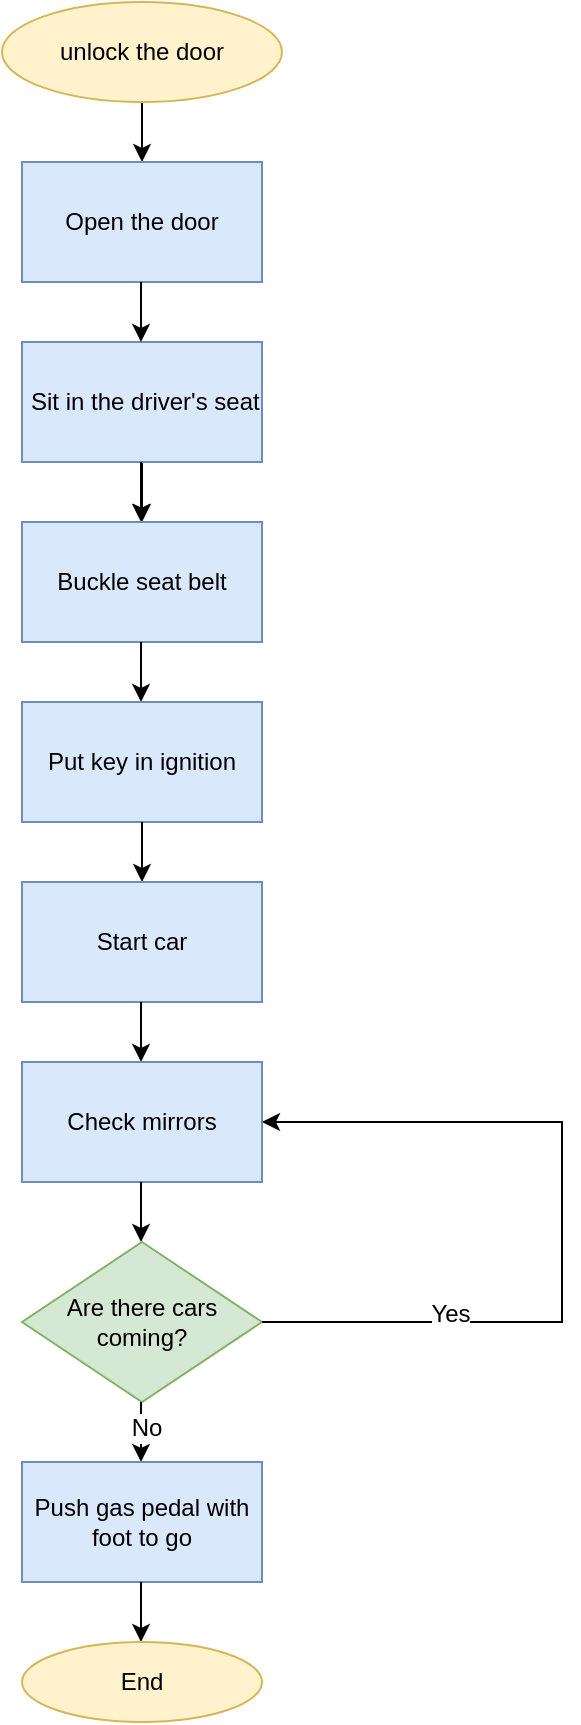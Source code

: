 <mxfile version="16.4.5" type="device" pages="4"><diagram id="gGIH8VoU2wNHsYToh3sH" name="Page-1"><mxGraphModel dx="946" dy="614" grid="1" gridSize="10" guides="1" tooltips="1" connect="1" arrows="1" fold="1" page="1" pageScale="1" pageWidth="850" pageHeight="1100" math="0" shadow="0"><root><mxCell id="0"/><mxCell id="1" parent="0"/><mxCell id="LSalczkfH_VBaFPQEw0c-3" style="edgeStyle=orthogonalEdgeStyle;rounded=0;orthogonalLoop=1;jettySize=auto;html=1;exitX=0.5;exitY=1;exitDx=0;exitDy=0;" edge="1" parent="1" source="LSalczkfH_VBaFPQEw0c-1" target="LSalczkfH_VBaFPQEw0c-4"><mxGeometry relative="1" as="geometry"><mxPoint x="340" y="160" as="targetPoint"/></mxGeometry></mxCell><mxCell id="LSalczkfH_VBaFPQEw0c-1" value="unlock the door" style="ellipse;whiteSpace=wrap;html=1;fillColor=#fff2cc;strokeColor=#d6b656;" vertex="1" parent="1"><mxGeometry x="270" y="70" width="140" height="50" as="geometry"/></mxCell><mxCell id="LSalczkfH_VBaFPQEw0c-4" value="Open the door" style="rounded=0;whiteSpace=wrap;html=1;fillColor=#dae8fc;strokeColor=#6c8ebf;" vertex="1" parent="1"><mxGeometry x="280" y="150" width="120" height="60" as="geometry"/></mxCell><mxCell id="LSalczkfH_VBaFPQEw0c-13" value="" style="edgeStyle=orthogonalEdgeStyle;rounded=0;orthogonalLoop=1;jettySize=auto;html=1;fontSize=12;" edge="1" parent="1" source="LSalczkfH_VBaFPQEw0c-7" target="LSalczkfH_VBaFPQEw0c-12"><mxGeometry relative="1" as="geometry"/></mxCell><mxCell id="LSalczkfH_VBaFPQEw0c-7" value="&lt;span&gt;&amp;nbsp;Sit in the driver's seat&lt;/span&gt;" style="rounded=0;whiteSpace=wrap;html=1;fillColor=#dae8fc;strokeColor=#6c8ebf;" vertex="1" parent="1"><mxGeometry x="280" y="240" width="120" height="60" as="geometry"/></mxCell><mxCell id="LSalczkfH_VBaFPQEw0c-10" style="edgeStyle=orthogonalEdgeStyle;rounded=0;orthogonalLoop=1;jettySize=auto;html=1;exitX=0.5;exitY=1;exitDx=0;exitDy=0;" edge="1" parent="1"><mxGeometry relative="1" as="geometry"><mxPoint x="339.5" y="240" as="targetPoint"/><mxPoint x="339.5" y="210" as="sourcePoint"/><Array as="points"><mxPoint x="339.5" y="240"/><mxPoint x="339.5" y="240"/></Array></mxGeometry></mxCell><mxCell id="LSalczkfH_VBaFPQEw0c-11" style="edgeStyle=orthogonalEdgeStyle;rounded=0;orthogonalLoop=1;jettySize=auto;html=1;exitX=0.5;exitY=1;exitDx=0;exitDy=0;" edge="1" parent="1"><mxGeometry relative="1" as="geometry"><mxPoint x="339.5" y="330" as="targetPoint"/><mxPoint x="339.5" y="300" as="sourcePoint"/><Array as="points"><mxPoint x="340" y="330"/><mxPoint x="340" y="330"/></Array></mxGeometry></mxCell><mxCell id="LSalczkfH_VBaFPQEw0c-12" value="Buckle seat belt" style="rounded=0;whiteSpace=wrap;html=1;fontSize=12;fillColor=#dae8fc;strokeColor=#6c8ebf;" vertex="1" parent="1"><mxGeometry x="280" y="330" width="120" height="60" as="geometry"/></mxCell><mxCell id="LSalczkfH_VBaFPQEw0c-14" style="edgeStyle=orthogonalEdgeStyle;rounded=0;orthogonalLoop=1;jettySize=auto;html=1;exitX=0.5;exitY=1;exitDx=0;exitDy=0;" edge="1" parent="1"><mxGeometry relative="1" as="geometry"><mxPoint x="339.5" y="420" as="targetPoint"/><mxPoint x="339.5" y="390" as="sourcePoint"/><Array as="points"><mxPoint x="340" y="400"/><mxPoint x="340" y="400"/></Array></mxGeometry></mxCell><mxCell id="LSalczkfH_VBaFPQEw0c-15" value="Put key in ignition" style="rounded=0;whiteSpace=wrap;html=1;fontSize=12;fillColor=#dae8fc;strokeColor=#6c8ebf;" vertex="1" parent="1"><mxGeometry x="280" y="420" width="120" height="60" as="geometry"/></mxCell><mxCell id="LSalczkfH_VBaFPQEw0c-16" style="edgeStyle=orthogonalEdgeStyle;rounded=0;orthogonalLoop=1;jettySize=auto;html=1;exitX=0.5;exitY=1;exitDx=0;exitDy=0;" edge="1" parent="1"><mxGeometry relative="1" as="geometry"><mxPoint x="340" y="510" as="targetPoint"/><mxPoint x="340" y="480" as="sourcePoint"/><Array as="points"><mxPoint x="340.5" y="490"/><mxPoint x="340.5" y="490"/></Array></mxGeometry></mxCell><mxCell id="LSalczkfH_VBaFPQEw0c-17" value="Start car" style="rounded=0;whiteSpace=wrap;html=1;fontSize=12;fillColor=#dae8fc;strokeColor=#6c8ebf;" vertex="1" parent="1"><mxGeometry x="280" y="510" width="120" height="60" as="geometry"/></mxCell><mxCell id="LSalczkfH_VBaFPQEw0c-18" style="edgeStyle=orthogonalEdgeStyle;rounded=0;orthogonalLoop=1;jettySize=auto;html=1;exitX=0.5;exitY=1;exitDx=0;exitDy=0;" edge="1" parent="1"><mxGeometry relative="1" as="geometry"><mxPoint x="339.5" y="600" as="targetPoint"/><mxPoint x="339.5" y="570" as="sourcePoint"/><Array as="points"><mxPoint x="340" y="580"/><mxPoint x="340" y="580"/></Array></mxGeometry></mxCell><mxCell id="LSalczkfH_VBaFPQEw0c-19" value="Check mirrors" style="rounded=0;whiteSpace=wrap;html=1;fontSize=12;fillColor=#dae8fc;strokeColor=#6c8ebf;" vertex="1" parent="1"><mxGeometry x="280" y="600" width="120" height="60" as="geometry"/></mxCell><mxCell id="LSalczkfH_VBaFPQEw0c-20" style="edgeStyle=orthogonalEdgeStyle;rounded=0;orthogonalLoop=1;jettySize=auto;html=1;exitX=0.5;exitY=1;exitDx=0;exitDy=0;" edge="1" parent="1"><mxGeometry relative="1" as="geometry"><mxPoint x="339.5" y="690" as="targetPoint"/><mxPoint x="339.5" y="660" as="sourcePoint"/><Array as="points"><mxPoint x="340" y="670"/><mxPoint x="340" y="670"/></Array></mxGeometry></mxCell><mxCell id="LSalczkfH_VBaFPQEw0c-21" value="Are there cars coming?" style="rhombus;whiteSpace=wrap;html=1;fontSize=12;fillColor=#d5e8d4;strokeColor=#82b366;" vertex="1" parent="1"><mxGeometry x="280" y="690" width="120" height="80" as="geometry"/></mxCell><mxCell id="LSalczkfH_VBaFPQEw0c-23" style="edgeStyle=orthogonalEdgeStyle;rounded=0;orthogonalLoop=1;jettySize=auto;html=1;exitX=0.5;exitY=1;exitDx=0;exitDy=0;" edge="1" parent="1"><mxGeometry relative="1" as="geometry"><mxPoint x="339.5" y="800" as="targetPoint"/><mxPoint x="339.5" y="770" as="sourcePoint"/><Array as="points"><mxPoint x="340" y="780"/><mxPoint x="340" y="780"/></Array></mxGeometry></mxCell><mxCell id="LNpZm2THpVGc98LiwvMQ-2" value="No" style="edgeLabel;html=1;align=center;verticalAlign=middle;resizable=0;points=[];fontSize=12;" vertex="1" connectable="0" parent="LSalczkfH_VBaFPQEw0c-23"><mxGeometry x="-0.133" y="2" relative="1" as="geometry"><mxPoint as="offset"/></mxGeometry></mxCell><mxCell id="LSalczkfH_VBaFPQEw0c-29" value="Push gas pedal with foot to go" style="rounded=0;whiteSpace=wrap;html=1;fontSize=12;fillColor=#dae8fc;strokeColor=#6c8ebf;" vertex="1" parent="1"><mxGeometry x="280" y="800" width="120" height="60" as="geometry"/></mxCell><mxCell id="LSalczkfH_VBaFPQEw0c-31" style="edgeStyle=orthogonalEdgeStyle;rounded=0;orthogonalLoop=1;jettySize=auto;html=1;exitX=0.5;exitY=1;exitDx=0;exitDy=0;" edge="1" parent="1"><mxGeometry relative="1" as="geometry"><mxPoint x="339.5" y="890" as="targetPoint"/><mxPoint x="339.5" y="860" as="sourcePoint"/><Array as="points"><mxPoint x="340" y="870"/><mxPoint x="340" y="870"/></Array></mxGeometry></mxCell><mxCell id="LSalczkfH_VBaFPQEw0c-32" value="End" style="ellipse;whiteSpace=wrap;html=1;fontSize=12;fillColor=#fff2cc;strokeColor=#d6b656;" vertex="1" parent="1"><mxGeometry x="280" y="890" width="120" height="40" as="geometry"/></mxCell><mxCell id="LSalczkfH_VBaFPQEw0c-35" value="" style="edgeStyle=segmentEdgeStyle;endArrow=classic;html=1;rounded=0;fontSize=12;" edge="1" parent="1"><mxGeometry width="50" height="50" relative="1" as="geometry"><mxPoint x="400" y="730" as="sourcePoint"/><mxPoint x="400" y="630" as="targetPoint"/><Array as="points"><mxPoint x="550" y="730"/><mxPoint x="550" y="630"/><mxPoint x="400" y="630"/></Array></mxGeometry></mxCell><mxCell id="LNpZm2THpVGc98LiwvMQ-1" value="Yes" style="edgeLabel;html=1;align=center;verticalAlign=middle;resizable=0;points=[];fontSize=12;" vertex="1" connectable="0" parent="LSalczkfH_VBaFPQEw0c-35"><mxGeometry x="-0.53" y="4" relative="1" as="geometry"><mxPoint as="offset"/></mxGeometry></mxCell></root></mxGraphModel></diagram><diagram id="1DgRhqgaHyyEiAxiyFVk" name="Page-2"><mxGraphModel dx="946" dy="614" grid="1" gridSize="10" guides="1" tooltips="1" connect="1" arrows="1" fold="1" page="1" pageScale="1" pageWidth="850" pageHeight="1100" math="0" shadow="0"><root><mxCell id="6-B5ER6RUfg6ozcu41ar-0"/><mxCell id="6-B5ER6RUfg6ozcu41ar-1" parent="6-B5ER6RUfg6ozcu41ar-0"/><mxCell id="6-B5ER6RUfg6ozcu41ar-2" value="&lt;font style=&quot;font-size: 12px&quot;&gt;start&lt;/font&gt;" style="ellipse;whiteSpace=wrap;html=1;fontSize=12;fillColor=#fff2cc;strokeColor=#d6b656;" vertex="1" parent="6-B5ER6RUfg6ozcu41ar-1"><mxGeometry x="280" y="50" width="160" height="50" as="geometry"/></mxCell><mxCell id="6-B5ER6RUfg6ozcu41ar-3" value="" style="endArrow=classic;html=1;rounded=0;fontSize=14;" edge="1" parent="6-B5ER6RUfg6ozcu41ar-1"><mxGeometry width="50" height="50" relative="1" as="geometry"><mxPoint x="360" y="100" as="sourcePoint"/><mxPoint x="360" y="140" as="targetPoint"/></mxGeometry></mxCell><mxCell id="6-B5ER6RUfg6ozcu41ar-5" value="&lt;font style=&quot;font-size: 12px&quot;&gt;&lt;font&gt;input&lt;/font&gt; a random number x&lt;/font&gt;" style="shape=parallelogram;perimeter=parallelogramPerimeter;whiteSpace=wrap;html=1;fixedSize=1;fontSize=14;fillColor=#f8cecc;strokeColor=#b85450;" vertex="1" parent="6-B5ER6RUfg6ozcu41ar-1"><mxGeometry x="280" y="140" width="160" height="60" as="geometry"/></mxCell><mxCell id="6-B5ER6RUfg6ozcu41ar-6" value="" style="endArrow=classic;html=1;rounded=0;fontSize=14;" edge="1" parent="6-B5ER6RUfg6ozcu41ar-1"><mxGeometry width="50" height="50" relative="1" as="geometry"><mxPoint x="359.5" y="200" as="sourcePoint"/><mxPoint x="359.5" y="240" as="targetPoint"/></mxGeometry></mxCell><mxCell id="6-B5ER6RUfg6ozcu41ar-7" value="check if x is an integer" style="rhombus;whiteSpace=wrap;html=1;fontSize=12;fillColor=#d5e8d4;strokeColor=#82b366;" vertex="1" parent="6-B5ER6RUfg6ozcu41ar-1"><mxGeometry x="250" y="240" width="220" height="80" as="geometry"/></mxCell><mxCell id="6-B5ER6RUfg6ozcu41ar-9" value="" style="endArrow=classic;html=1;rounded=0;fontSize=14;" edge="1" parent="6-B5ER6RUfg6ozcu41ar-1"><mxGeometry width="50" height="50" relative="1" as="geometry"><mxPoint x="359.5" y="320" as="sourcePoint"/><mxPoint x="359.5" y="360" as="targetPoint"/></mxGeometry></mxCell><mxCell id="ReQUaFh0SVFE4dPBmEud-10" value="Yes" style="edgeLabel;html=1;align=center;verticalAlign=middle;resizable=0;points=[];fontSize=12;" vertex="1" connectable="0" parent="6-B5ER6RUfg6ozcu41ar-9"><mxGeometry x="-0.15" relative="1" as="geometry"><mxPoint as="offset"/></mxGeometry></mxCell><mxCell id="ReQUaFh0SVFE4dPBmEud-1" value="" style="edgeStyle=segmentEdgeStyle;endArrow=classic;html=1;rounded=0;fontSize=12;entryX=0.5;entryY=0;entryDx=0;entryDy=0;" edge="1" parent="6-B5ER6RUfg6ozcu41ar-1"><mxGeometry width="50" height="50" relative="1" as="geometry"><mxPoint x="470" y="280" as="sourcePoint"/><mxPoint x="620" y="370" as="targetPoint"/><Array as="points"><mxPoint x="620" y="280"/></Array></mxGeometry></mxCell><mxCell id="ReQUaFh0SVFE4dPBmEud-2" value="No" style="edgeLabel;html=1;align=center;verticalAlign=middle;resizable=0;points=[];fontSize=12;" vertex="1" connectable="0" parent="ReQUaFh0SVFE4dPBmEud-1"><mxGeometry x="0.015" relative="1" as="geometry"><mxPoint as="offset"/></mxGeometry></mxCell><mxCell id="ReQUaFh0SVFE4dPBmEud-6" value="check if x%2==0" style="rhombus;whiteSpace=wrap;html=1;fontSize=12;fillColor=#d5e8d4;strokeColor=#82b366;" vertex="1" parent="6-B5ER6RUfg6ozcu41ar-1"><mxGeometry x="250" y="360" width="220" height="80" as="geometry"/></mxCell><mxCell id="ReQUaFh0SVFE4dPBmEud-8" value="" style="endArrow=classic;html=1;rounded=0;fontSize=14;" edge="1" parent="6-B5ER6RUfg6ozcu41ar-1"><mxGeometry width="50" height="50" relative="1" as="geometry"><mxPoint x="359.5" y="440" as="sourcePoint"/><mxPoint x="359.5" y="480" as="targetPoint"/></mxGeometry></mxCell><mxCell id="ReQUaFh0SVFE4dPBmEud-9" value="Yes" style="edgeLabel;html=1;align=center;verticalAlign=middle;resizable=0;points=[];fontSize=12;" vertex="1" connectable="0" parent="ReQUaFh0SVFE4dPBmEud-8"><mxGeometry x="-0.25" y="1" relative="1" as="geometry"><mxPoint as="offset"/></mxGeometry></mxCell><mxCell id="ReQUaFh0SVFE4dPBmEud-11" value="end" style="ellipse;whiteSpace=wrap;html=1;fontSize=12;fillColor=#fff2cc;strokeColor=#d6b656;" vertex="1" parent="6-B5ER6RUfg6ozcu41ar-1"><mxGeometry x="510" y="480" width="160" height="60" as="geometry"/></mxCell><mxCell id="ReQUaFh0SVFE4dPBmEud-13" value="" style="endArrow=classic;html=1;rounded=0;fontSize=12;entryX=0;entryY=0.6;entryDx=0;entryDy=0;entryPerimeter=0;" edge="1" parent="6-B5ER6RUfg6ozcu41ar-1"><mxGeometry width="50" height="50" relative="1" as="geometry"><mxPoint x="470" y="400" as="sourcePoint"/><mxPoint x="550" y="400" as="targetPoint"/></mxGeometry></mxCell><mxCell id="ReQUaFh0SVFE4dPBmEud-14" value="No" style="edgeLabel;html=1;align=center;verticalAlign=middle;resizable=0;points=[];fontSize=12;" vertex="1" connectable="0" parent="ReQUaFh0SVFE4dPBmEud-13"><mxGeometry x="-0.1" y="-1" relative="1" as="geometry"><mxPoint as="offset"/></mxGeometry></mxCell><mxCell id="4rZrJLrqCl4GoSLKA9Wk-0" value="print &quot;Yes&quot;" style="shape=parallelogram;perimeter=parallelogramPerimeter;whiteSpace=wrap;html=1;fixedSize=1;fontSize=12;fillColor=#f8cecc;strokeColor=#b85450;" vertex="1" parent="6-B5ER6RUfg6ozcu41ar-1"><mxGeometry x="270" y="480" width="170" height="60" as="geometry"/></mxCell><mxCell id="4rZrJLrqCl4GoSLKA9Wk-5" value="" style="edgeStyle=orthogonalEdgeStyle;rounded=0;orthogonalLoop=1;jettySize=auto;html=1;fontSize=12;" edge="1" parent="6-B5ER6RUfg6ozcu41ar-1" source="4rZrJLrqCl4GoSLKA9Wk-1" target="ReQUaFh0SVFE4dPBmEud-11"><mxGeometry relative="1" as="geometry"/></mxCell><mxCell id="4rZrJLrqCl4GoSLKA9Wk-1" value="print &quot;No&quot;" style="shape=parallelogram;perimeter=parallelogramPerimeter;whiteSpace=wrap;html=1;fixedSize=1;fontSize=12;fillColor=#f8cecc;strokeColor=#b85450;" vertex="1" parent="6-B5ER6RUfg6ozcu41ar-1"><mxGeometry x="540" y="370" width="150" height="60" as="geometry"/></mxCell><mxCell id="4rZrJLrqCl4GoSLKA9Wk-3" value="" style="endArrow=classic;html=1;rounded=0;fontSize=12;entryX=0;entryY=0.6;entryDx=0;entryDy=0;entryPerimeter=0;" edge="1" parent="6-B5ER6RUfg6ozcu41ar-1"><mxGeometry width="50" height="50" relative="1" as="geometry"><mxPoint x="430" y="509.5" as="sourcePoint"/><mxPoint x="510" y="509.5" as="targetPoint"/></mxGeometry></mxCell></root></mxGraphModel></diagram><diagram id="L5sW2WBTDWBY3wIEFIxS" name="Page-3"><mxGraphModel dx="946" dy="614" grid="1" gridSize="10" guides="1" tooltips="1" connect="1" arrows="1" fold="1" page="1" pageScale="1" pageWidth="850" pageHeight="1100" math="0" shadow="0"><root><mxCell id="Ax8HgOord4B_6dpmwo2A-0"/><mxCell id="Ax8HgOord4B_6dpmwo2A-1" parent="Ax8HgOord4B_6dpmwo2A-0"/><mxCell id="Ax8HgOord4B_6dpmwo2A-2" value="start" style="ellipse;whiteSpace=wrap;html=1;fontSize=12;fillColor=#fff2cc;strokeColor=#d6b656;" vertex="1" parent="Ax8HgOord4B_6dpmwo2A-1"><mxGeometry x="330" y="60" width="140" height="50" as="geometry"/></mxCell><mxCell id="edl3BKS37Y6Ac7hDr9g3-2" value="" style="endArrow=classic;html=1;rounded=0;fontSize=12;" edge="1" parent="Ax8HgOord4B_6dpmwo2A-1"><mxGeometry width="50" height="50" relative="1" as="geometry"><mxPoint x="399.5" y="110" as="sourcePoint"/><mxPoint x="399.5" y="150" as="targetPoint"/></mxGeometry></mxCell><mxCell id="edl3BKS37Y6Ac7hDr9g3-3" value="get two cards with a sum n" style="shape=parallelogram;perimeter=parallelogramPerimeter;whiteSpace=wrap;html=1;fixedSize=1;fontSize=12;fillColor=#f8cecc;strokeColor=#b85450;" vertex="1" parent="Ax8HgOord4B_6dpmwo2A-1"><mxGeometry x="310" y="150" width="180" height="60" as="geometry"/></mxCell><mxCell id="edl3BKS37Y6Ac7hDr9g3-5" value="" style="endArrow=classic;html=1;rounded=0;fontSize=12;" edge="1" parent="Ax8HgOord4B_6dpmwo2A-1"><mxGeometry width="50" height="50" relative="1" as="geometry"><mxPoint x="399.5" y="210" as="sourcePoint"/><mxPoint x="399.5" y="250" as="targetPoint"/></mxGeometry></mxCell><mxCell id="edl3BKS37Y6Ac7hDr9g3-6" value="check if n&amp;gt;13" style="rhombus;whiteSpace=wrap;html=1;fontSize=12;fillColor=#d5e8d4;strokeColor=#82b366;" vertex="1" parent="Ax8HgOord4B_6dpmwo2A-1"><mxGeometry x="312.5" y="250" width="177.5" height="80" as="geometry"/></mxCell><mxCell id="EAa6jIf8mdJTcbPP_sto-0" value="" style="edgeStyle=segmentEdgeStyle;endArrow=classic;html=1;rounded=0;fontSize=12;exitX=0;exitY=0.5;exitDx=0;exitDy=0;" edge="1" parent="Ax8HgOord4B_6dpmwo2A-1" source="edl3BKS37Y6Ac7hDr9g3-6"><mxGeometry width="50" height="50" relative="1" as="geometry"><mxPoint x="130" y="300" as="sourcePoint"/><mxPoint x="240" y="370" as="targetPoint"/><Array as="points"><mxPoint x="240" y="290"/></Array></mxGeometry></mxCell><mxCell id="EAa6jIf8mdJTcbPP_sto-1" value="Yes" style="edgeLabel;html=1;align=center;verticalAlign=middle;resizable=0;points=[];fontSize=12;" vertex="1" connectable="0" parent="EAa6jIf8mdJTcbPP_sto-0"><mxGeometry x="0.015" relative="1" as="geometry"><mxPoint as="offset"/></mxGeometry></mxCell><mxCell id="EAa6jIf8mdJTcbPP_sto-2" value="end" style="ellipse;whiteSpace=wrap;html=1;fontSize=12;fillColor=#fff2cc;strokeColor=#d6b656;" vertex="1" parent="Ax8HgOord4B_6dpmwo2A-1"><mxGeometry x="180" y="460" width="120" height="50" as="geometry"/></mxCell><mxCell id="o7MWO4-uX9wK9kUi8w1v-0" value="" style="edgeStyle=segmentEdgeStyle;endArrow=classic;html=1;rounded=0;fontSize=12;" edge="1" parent="Ax8HgOord4B_6dpmwo2A-1"><mxGeometry width="50" height="50" relative="1" as="geometry"><mxPoint x="490" y="290" as="sourcePoint"/><mxPoint x="563" y="370" as="targetPoint"/><Array as="points"><mxPoint x="563" y="290"/><mxPoint x="563" y="370"/></Array></mxGeometry></mxCell><mxCell id="o7MWO4-uX9wK9kUi8w1v-1" value="No" style="edgeLabel;html=1;align=center;verticalAlign=middle;resizable=0;points=[];fontSize=12;" vertex="1" connectable="0" parent="o7MWO4-uX9wK9kUi8w1v-0"><mxGeometry x="0.015" relative="1" as="geometry"><mxPoint as="offset"/></mxGeometry></mxCell><mxCell id="o7MWO4-uX9wK9kUi8w1v-2" value="get a new card x and add to n" style="rounded=0;whiteSpace=wrap;html=1;fontSize=12;fillColor=#dae8fc;strokeColor=#6c8ebf;" vertex="1" parent="Ax8HgOord4B_6dpmwo2A-1"><mxGeometry x="500" y="370" width="120" height="60" as="geometry"/></mxCell><mxCell id="o7MWO4-uX9wK9kUi8w1v-3" value="" style="endArrow=classic;html=1;rounded=0;fontSize=12;" edge="1" parent="Ax8HgOord4B_6dpmwo2A-1"><mxGeometry width="50" height="50" relative="1" as="geometry"><mxPoint x="559.5" y="430" as="sourcePoint"/><mxPoint x="559.5" y="480" as="targetPoint"/></mxGeometry></mxCell><mxCell id="o7MWO4-uX9wK9kUi8w1v-4" value="check if n&amp;gt;21" style="rhombus;whiteSpace=wrap;html=1;fontSize=12;fillColor=#d5e8d4;strokeColor=#82b366;" vertex="1" parent="Ax8HgOord4B_6dpmwo2A-1"><mxGeometry x="470" y="480" width="180" height="80" as="geometry"/></mxCell><mxCell id="o7MWO4-uX9wK9kUi8w1v-5" value="" style="edgeStyle=segmentEdgeStyle;endArrow=classic;html=1;rounded=0;fontSize=12;exitX=0;exitY=0.5;exitDx=0;exitDy=0;" edge="1" parent="Ax8HgOord4B_6dpmwo2A-1"><mxGeometry width="50" height="50" relative="1" as="geometry"><mxPoint x="470" y="520" as="sourcePoint"/><mxPoint x="397.5" y="600" as="targetPoint"/><Array as="points"><mxPoint x="397.5" y="520"/></Array></mxGeometry></mxCell><mxCell id="o7MWO4-uX9wK9kUi8w1v-6" value="Yes" style="edgeLabel;html=1;align=center;verticalAlign=middle;resizable=0;points=[];fontSize=12;" vertex="1" connectable="0" parent="o7MWO4-uX9wK9kUi8w1v-5"><mxGeometry x="0.015" relative="1" as="geometry"><mxPoint as="offset"/></mxGeometry></mxCell><mxCell id="o7MWO4-uX9wK9kUi8w1v-8" value="" style="endArrow=classic;html=1;rounded=0;fontSize=12;" edge="1" parent="Ax8HgOord4B_6dpmwo2A-1"><mxGeometry width="50" height="50" relative="1" as="geometry"><mxPoint x="559.5" y="560" as="sourcePoint"/><mxPoint x="559.5" y="610" as="targetPoint"/></mxGeometry></mxCell><mxCell id="o7MWO4-uX9wK9kUi8w1v-9" value="No" style="edgeLabel;html=1;align=center;verticalAlign=middle;resizable=0;points=[];fontSize=12;" vertex="1" connectable="0" parent="o7MWO4-uX9wK9kUi8w1v-8"><mxGeometry x="-0.32" relative="1" as="geometry"><mxPoint as="offset"/></mxGeometry></mxCell><mxCell id="o7MWO4-uX9wK9kUi8w1v-11" value="check if n&amp;gt;13" style="rhombus;whiteSpace=wrap;html=1;fontSize=12;fillColor=#d5e8d4;strokeColor=#82b366;" vertex="1" parent="Ax8HgOord4B_6dpmwo2A-1"><mxGeometry x="475" y="610" width="170" height="80" as="geometry"/></mxCell><mxCell id="o7MWO4-uX9wK9kUi8w1v-12" value="" style="endArrow=classic;html=1;rounded=0;fontSize=12;" edge="1" parent="Ax8HgOord4B_6dpmwo2A-1"><mxGeometry width="50" height="50" relative="1" as="geometry"><mxPoint x="559.5" y="690" as="sourcePoint"/><mxPoint x="559.5" y="740" as="targetPoint"/></mxGeometry></mxCell><mxCell id="o7MWO4-uX9wK9kUi8w1v-13" value="Yes" style="edgeLabel;html=1;align=center;verticalAlign=middle;resizable=0;points=[];fontSize=12;" vertex="1" connectable="0" parent="o7MWO4-uX9wK9kUi8w1v-12"><mxGeometry x="-0.32" relative="1" as="geometry"><mxPoint as="offset"/></mxGeometry></mxCell><mxCell id="o7MWO4-uX9wK9kUi8w1v-15" value="" style="endArrow=none;html=1;rounded=0;fontSize=12;" edge="1" parent="Ax8HgOord4B_6dpmwo2A-1"><mxGeometry width="50" height="50" relative="1" as="geometry"><mxPoint x="645" y="650" as="sourcePoint"/><mxPoint x="700" y="650" as="targetPoint"/></mxGeometry></mxCell><mxCell id="o7MWO4-uX9wK9kUi8w1v-20" value="No" style="edgeLabel;html=1;align=center;verticalAlign=middle;resizable=0;points=[];fontSize=12;" vertex="1" connectable="0" parent="o7MWO4-uX9wK9kUi8w1v-15"><mxGeometry x="0.2" y="2" relative="1" as="geometry"><mxPoint as="offset"/></mxGeometry></mxCell><mxCell id="o7MWO4-uX9wK9kUi8w1v-18" value="" style="endArrow=none;html=1;rounded=0;fontSize=12;" edge="1" parent="Ax8HgOord4B_6dpmwo2A-1"><mxGeometry width="50" height="50" relative="1" as="geometry"><mxPoint x="700" y="650" as="sourcePoint"/><mxPoint x="700" y="400" as="targetPoint"/></mxGeometry></mxCell><mxCell id="o7MWO4-uX9wK9kUi8w1v-19" value="" style="endArrow=classic;html=1;rounded=0;fontSize=12;entryX=1;entryY=0.5;entryDx=0;entryDy=0;" edge="1" parent="Ax8HgOord4B_6dpmwo2A-1" target="o7MWO4-uX9wK9kUi8w1v-2"><mxGeometry width="50" height="50" relative="1" as="geometry"><mxPoint x="700" y="399.5" as="sourcePoint"/><mxPoint x="640" y="400" as="targetPoint"/><Array as="points"/></mxGeometry></mxCell><mxCell id="vhBsbuUrNHfQTo87VJrh-1" value="" style="edgeStyle=orthogonalEdgeStyle;rounded=0;orthogonalLoop=1;jettySize=auto;html=1;fontSize=12;" edge="1" parent="Ax8HgOord4B_6dpmwo2A-1" source="vhBsbuUrNHfQTo87VJrh-0" target="EAa6jIf8mdJTcbPP_sto-2"><mxGeometry relative="1" as="geometry"/></mxCell><mxCell id="vhBsbuUrNHfQTo87VJrh-0" value="print &quot;n&quot;" style="shape=parallelogram;perimeter=parallelogramPerimeter;whiteSpace=wrap;html=1;fixedSize=1;fontSize=12;fillColor=#f8cecc;strokeColor=#b85450;" vertex="1" parent="Ax8HgOord4B_6dpmwo2A-1"><mxGeometry x="180" y="370" width="120" height="60" as="geometry"/></mxCell><mxCell id="vhBsbuUrNHfQTo87VJrh-2" value="print &quot;Bust&quot;" style="shape=parallelogram;perimeter=parallelogramPerimeter;whiteSpace=wrap;html=1;fixedSize=1;fontSize=12;fillColor=#f8cecc;strokeColor=#b85450;" vertex="1" parent="Ax8HgOord4B_6dpmwo2A-1"><mxGeometry x="330" y="600" width="130" height="60" as="geometry"/></mxCell><mxCell id="vhBsbuUrNHfQTo87VJrh-4" value="print &quot;n&quot;" style="shape=parallelogram;perimeter=parallelogramPerimeter;whiteSpace=wrap;html=1;fixedSize=1;fontSize=12;fillColor=#f8cecc;strokeColor=#b85450;" vertex="1" parent="Ax8HgOord4B_6dpmwo2A-1"><mxGeometry x="480" y="740" width="140" height="60" as="geometry"/></mxCell><mxCell id="vhBsbuUrNHfQTo87VJrh-5" value="" style="endArrow=classic;html=1;rounded=0;fontSize=12;entryX=0.5;entryY=1;entryDx=0;entryDy=0;" edge="1" parent="Ax8HgOord4B_6dpmwo2A-1" target="EAa6jIf8mdJTcbPP_sto-2"><mxGeometry width="50" height="50" relative="1" as="geometry"><mxPoint x="490" y="770" as="sourcePoint"/><mxPoint x="240" y="770" as="targetPoint"/><Array as="points"><mxPoint x="240" y="770"/></Array></mxGeometry></mxCell><mxCell id="vhBsbuUrNHfQTo87VJrh-6" value="" style="endArrow=none;html=1;rounded=0;fontSize=12;" edge="1" parent="Ax8HgOord4B_6dpmwo2A-1"><mxGeometry width="50" height="50" relative="1" as="geometry"><mxPoint x="240" y="625" as="sourcePoint"/><mxPoint x="340" y="625" as="targetPoint"/><Array as="points"><mxPoint x="290" y="625"/></Array></mxGeometry></mxCell></root></mxGraphModel></diagram><diagram id="6miRQ5uJ-df5ki46lsnu" name="Page-4"><mxGraphModel dx="946" dy="614" grid="1" gridSize="10" guides="1" tooltips="1" connect="1" arrows="1" fold="1" page="1" pageScale="1" pageWidth="850" pageHeight="1100" math="0" shadow="0"><root><mxCell id="Cok1FF2MjWx2Al1v4-Oa-0"/><mxCell id="Cok1FF2MjWx2Al1v4-Oa-1" parent="Cok1FF2MjWx2Al1v4-Oa-0"/><mxCell id="f8BpKhtSOVAYbwLUhKSd-0" value="start" style="ellipse;whiteSpace=wrap;html=1;fontSize=12;fillColor=#fff2cc;strokeColor=#d6b656;" vertex="1" parent="Cok1FF2MjWx2Al1v4-Oa-1"><mxGeometry x="340" y="30" width="140" height="50" as="geometry"/></mxCell><mxCell id="f8BpKhtSOVAYbwLUhKSd-1" value="" style="endArrow=classic;html=1;rounded=0;fontSize=12;" edge="1" parent="Cok1FF2MjWx2Al1v4-Oa-1"><mxGeometry width="50" height="50" relative="1" as="geometry"><mxPoint x="409.5" y="80" as="sourcePoint"/><mxPoint x="410" y="110" as="targetPoint"/></mxGeometry></mxCell><mxCell id="f8BpKhtSOVAYbwLUhKSd-2" value="input two positive&lt;br&gt;integers x, y and &lt;br&gt;set sum=0" style="shape=parallelogram;perimeter=parallelogramPerimeter;whiteSpace=wrap;html=1;fixedSize=1;fontSize=12;fillColor=#f8cecc;strokeColor=#b85450;" vertex="1" parent="Cok1FF2MjWx2Al1v4-Oa-1"><mxGeometry x="330" y="110" width="150" height="60" as="geometry"/></mxCell><mxCell id="f8BpKhtSOVAYbwLUhKSd-3" value="" style="endArrow=classic;html=1;rounded=0;fontSize=12;" edge="1" parent="Cok1FF2MjWx2Al1v4-Oa-1"><mxGeometry width="50" height="50" relative="1" as="geometry"><mxPoint x="409.5" y="170" as="sourcePoint"/><mxPoint x="410" y="200" as="targetPoint"/></mxGeometry></mxCell><mxCell id="f8BpKhtSOVAYbwLUhKSd-8" value="sum=sum+x&lt;br&gt;y=y-1" style="rounded=0;whiteSpace=wrap;html=1;fontSize=12;fillColor=#dae8fc;strokeColor=#6c8ebf;" vertex="1" parent="Cok1FF2MjWx2Al1v4-Oa-1"><mxGeometry x="345" y="200" width="120" height="60" as="geometry"/></mxCell><mxCell id="f8BpKhtSOVAYbwLUhKSd-10" value="" style="endArrow=classic;html=1;rounded=0;fontSize=12;" edge="1" parent="Cok1FF2MjWx2Al1v4-Oa-1"><mxGeometry width="50" height="50" relative="1" as="geometry"><mxPoint x="409.5" y="260" as="sourcePoint"/><mxPoint x="410" y="290" as="targetPoint"/></mxGeometry></mxCell><mxCell id="4HGrwRYoxUNsN9DI9HrS-0" value="" style="edgeStyle=segmentEdgeStyle;endArrow=classic;html=1;rounded=0;fontSize=12;" edge="1" parent="Cok1FF2MjWx2Al1v4-Oa-1"><mxGeometry width="50" height="50" relative="1" as="geometry"><mxPoint x="490" y="330" as="sourcePoint"/><mxPoint x="470" y="240" as="targetPoint"/><Array as="points"><mxPoint x="490" y="330"/><mxPoint x="563" y="330"/></Array></mxGeometry></mxCell><mxCell id="4HGrwRYoxUNsN9DI9HrS-1" value="No" style="edgeLabel;html=1;align=center;verticalAlign=middle;resizable=0;points=[];fontSize=12;" vertex="1" connectable="0" parent="4HGrwRYoxUNsN9DI9HrS-0"><mxGeometry x="0.015" relative="1" as="geometry"><mxPoint as="offset"/></mxGeometry></mxCell><mxCell id="4HGrwRYoxUNsN9DI9HrS-3" value="" style="endArrow=classic;html=1;rounded=0;fontSize=12;startArrow=none;" edge="1" parent="Cok1FF2MjWx2Al1v4-Oa-1" source="f8BpKhtSOVAYbwLUhKSd-9"><mxGeometry width="50" height="50" relative="1" as="geometry"><mxPoint x="400" y="360" as="sourcePoint"/><mxPoint x="450" y="310" as="targetPoint"/></mxGeometry></mxCell><mxCell id="f8BpKhtSOVAYbwLUhKSd-9" value="check if y=0" style="rhombus;whiteSpace=wrap;html=1;fontSize=12;fillColor=#d5e8d4;strokeColor=#82b366;" vertex="1" parent="Cok1FF2MjWx2Al1v4-Oa-1"><mxGeometry x="335" y="290" width="155" height="80" as="geometry"/></mxCell><mxCell id="4HGrwRYoxUNsN9DI9HrS-5" value="" style="endArrow=classic;html=1;rounded=0;fontSize=12;" edge="1" parent="Cok1FF2MjWx2Al1v4-Oa-1"><mxGeometry width="50" height="50" relative="1" as="geometry"><mxPoint x="412" y="370" as="sourcePoint"/><mxPoint x="413" y="410" as="targetPoint"/></mxGeometry></mxCell><mxCell id="4HGrwRYoxUNsN9DI9HrS-6" value="Yes" style="edgeLabel;html=1;align=center;verticalAlign=middle;resizable=0;points=[];fontSize=12;" vertex="1" connectable="0" parent="4HGrwRYoxUNsN9DI9HrS-5"><mxGeometry x="-0.452" y="-1" relative="1" as="geometry"><mxPoint as="offset"/></mxGeometry></mxCell><mxCell id="4HGrwRYoxUNsN9DI9HrS-7" value="end" style="ellipse;whiteSpace=wrap;html=1;fontSize=12;fillColor=#fff2cc;strokeColor=#d6b656;" vertex="1" parent="Cok1FF2MjWx2Al1v4-Oa-1"><mxGeometry x="342.5" y="500" width="140" height="60" as="geometry"/></mxCell><mxCell id="YQB5eEhvCDCB1PcjGKdU-0" value="print &quot;sum&quot;" style="shape=parallelogram;perimeter=parallelogramPerimeter;whiteSpace=wrap;html=1;fixedSize=1;fontSize=12;fillColor=#f8cecc;strokeColor=#b85450;" vertex="1" parent="Cok1FF2MjWx2Al1v4-Oa-1"><mxGeometry x="340" y="410" width="140" height="60" as="geometry"/></mxCell><mxCell id="YQB5eEhvCDCB1PcjGKdU-2" value="" style="endArrow=classic;html=1;rounded=0;fontSize=12;" edge="1" parent="Cok1FF2MjWx2Al1v4-Oa-1"><mxGeometry width="50" height="50" relative="1" as="geometry"><mxPoint x="409.5" y="470" as="sourcePoint"/><mxPoint x="410" y="500" as="targetPoint"/></mxGeometry></mxCell></root></mxGraphModel></diagram></mxfile>